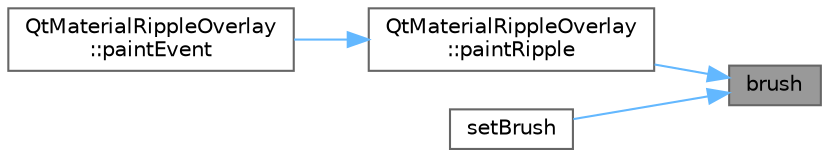 digraph "brush"
{
 // LATEX_PDF_SIZE
  bgcolor="transparent";
  edge [fontname=Helvetica,fontsize=10,labelfontname=Helvetica,labelfontsize=10];
  node [fontname=Helvetica,fontsize=10,shape=box,height=0.2,width=0.4];
  rankdir="RL";
  Node1 [id="Node000001",label="brush",height=0.2,width=0.4,color="gray40", fillcolor="grey60", style="filled", fontcolor="black",tooltip="获取水波纹画刷"];
  Node1 -> Node2 [id="edge1_Node000001_Node000002",dir="back",color="steelblue1",style="solid",tooltip=" "];
  Node2 [id="Node000002",label="QtMaterialRippleOverlay\l::paintRipple",height=0.2,width=0.4,color="grey40", fillcolor="white", style="filled",URL="$class_qt_material_ripple_overlay.html#ab4f5683082ed41653ac5ea83a8577934",tooltip="< 禁用拷贝"];
  Node2 -> Node3 [id="edge2_Node000002_Node000003",dir="back",color="steelblue1",style="solid",tooltip=" "];
  Node3 [id="Node000003",label="QtMaterialRippleOverlay\l::paintEvent",height=0.2,width=0.4,color="grey40", fillcolor="white", style="filled",URL="$class_qt_material_ripple_overlay.html#a22aafd70af538e89f7310d494a7f2b15",tooltip="重写绘制事件，绘制水波纹效果"];
  Node1 -> Node4 [id="edge3_Node000001_Node000004",dir="back",color="steelblue1",style="solid",tooltip=" "];
  Node4 [id="Node000004",label="setBrush",height=0.2,width=0.4,color="grey40", fillcolor="white", style="filled",URL="$class_qt_material_ripple.html#ac514276c3c1dcb20abd29bc56c86f781",tooltip="设置水波纹画刷"];
}
